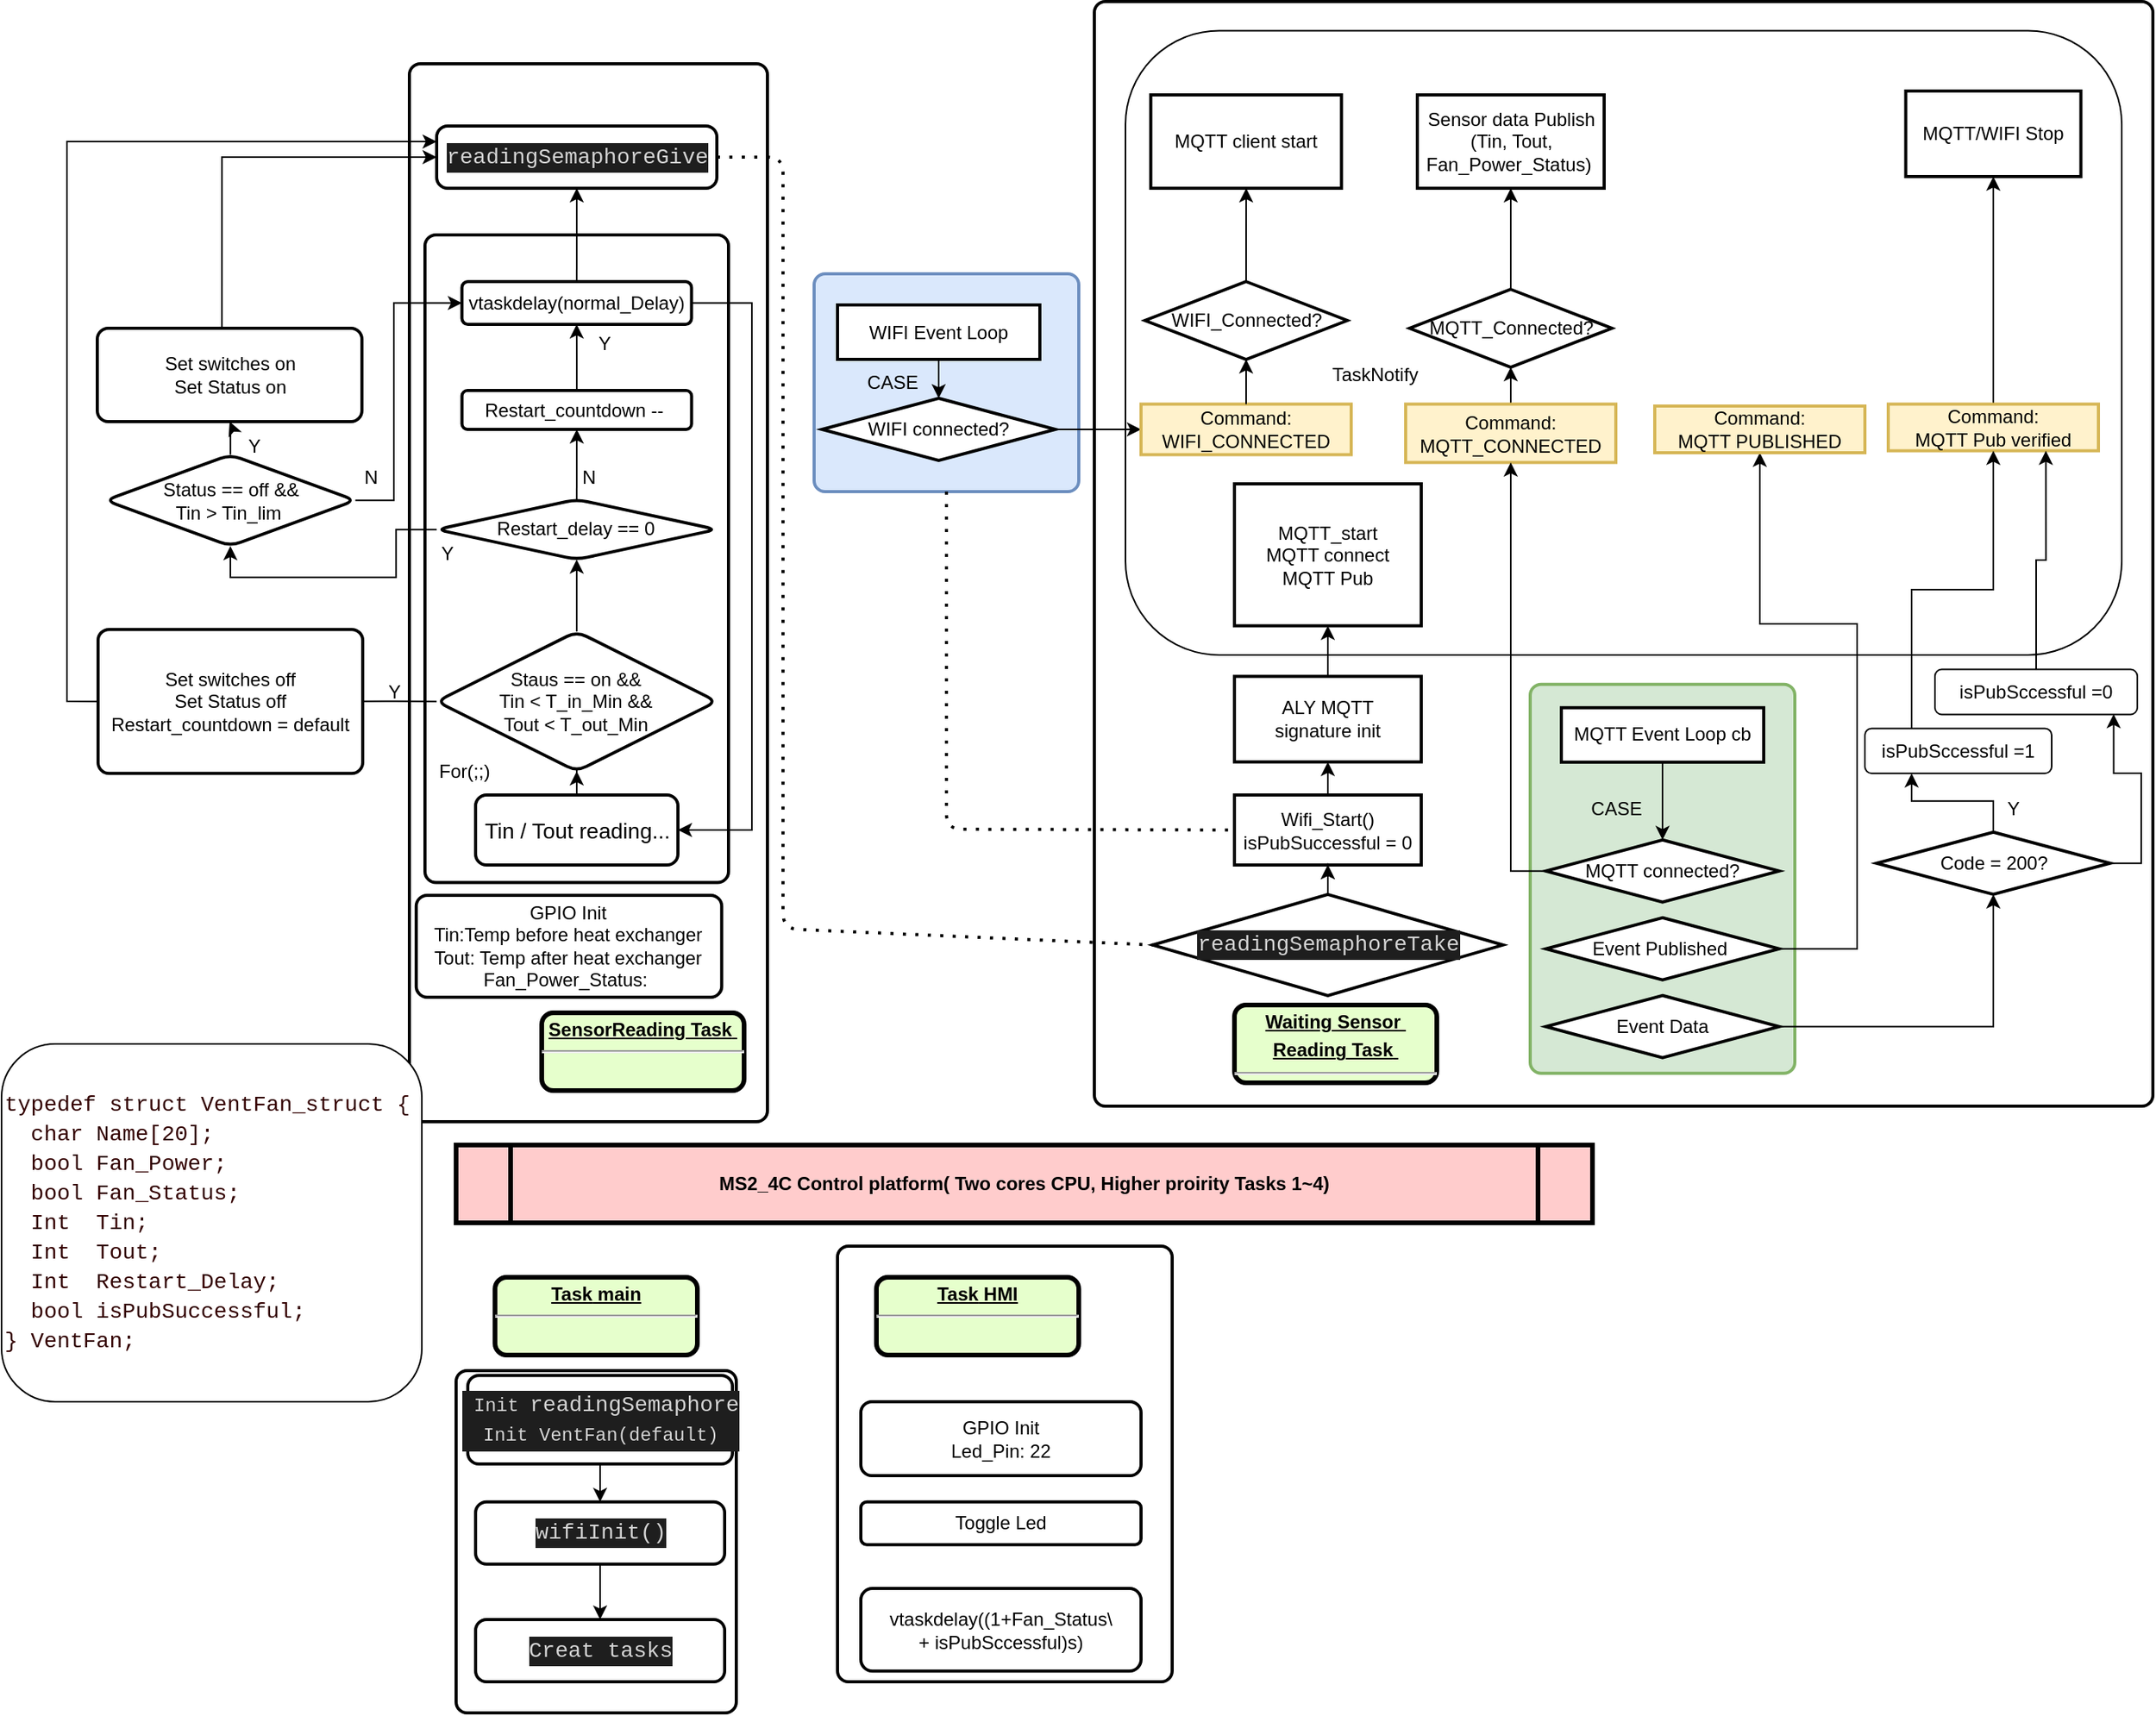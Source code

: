 <mxfile version="14.2.2" type="github"><diagram id="aIBNMCLB5vegAtX76ae7" name="Page-1"><mxGraphModel dx="1662" dy="794" grid="1" gridSize="10" guides="1" tooltips="1" connect="1" arrows="1" fold="1" page="1" pageScale="1" pageWidth="827" pageHeight="1169" math="0" shadow="0"><root><mxCell id="0"/><mxCell id="1" parent="0"/><mxCell id="qpSUApoE_brRs-mtpVLS-30" value="" style="rounded=1;whiteSpace=wrap;html=1;absoluteArcSize=1;arcSize=14;strokeWidth=2;" parent="1" vertex="1"><mxGeometry x="635" y="810" width="215" height="280" as="geometry"/></mxCell><mxCell id="1z75fBFgBHhC1uhvndQV-54" value="" style="rounded=1;whiteSpace=wrap;html=1;absoluteArcSize=1;arcSize=14;strokeWidth=2;" parent="1" vertex="1"><mxGeometry x="800" y="10" width="680" height="710" as="geometry"/></mxCell><mxCell id="Un01HnfKfebli6_bDrwn-19" value="" style="rounded=1;whiteSpace=wrap;html=1;" parent="1" vertex="1"><mxGeometry x="820" y="28.75" width="640" height="401.25" as="geometry"/></mxCell><mxCell id="1z75fBFgBHhC1uhvndQV-83" value="" style="rounded=1;whiteSpace=wrap;html=1;absoluteArcSize=1;arcSize=14;strokeWidth=2;" parent="1" vertex="1"><mxGeometry x="360" y="50" width="230" height="680" as="geometry"/></mxCell><mxCell id="Un01HnfKfebli6_bDrwn-9" value="" style="rounded=1;whiteSpace=wrap;html=1;absoluteArcSize=1;arcSize=14;strokeWidth=2;" parent="1" vertex="1"><mxGeometry x="370" y="160" width="195" height="416.25" as="geometry"/></mxCell><mxCell id="1z75fBFgBHhC1uhvndQV-82" value="" style="rounded=1;whiteSpace=wrap;html=1;absoluteArcSize=1;arcSize=14;strokeWidth=2;" parent="1" vertex="1"><mxGeometry x="390" y="890" width="180" height="220" as="geometry"/></mxCell><mxCell id="1z75fBFgBHhC1uhvndQV-52" value="" style="rounded=1;whiteSpace=wrap;html=1;absoluteArcSize=1;arcSize=14;strokeWidth=2;fillColor=#d5e8d4;strokeColor=#82b366;" parent="1" vertex="1"><mxGeometry x="1080" y="448.9" width="170" height="250" as="geometry"/></mxCell><mxCell id="1z75fBFgBHhC1uhvndQV-47" value="" style="rounded=1;whiteSpace=wrap;html=1;absoluteArcSize=1;arcSize=14;strokeWidth=2;fillColor=#dae8fc;strokeColor=#6c8ebf;" parent="1" vertex="1"><mxGeometry x="620" y="185" width="170" height="140" as="geometry"/></mxCell><mxCell id="1z75fBFgBHhC1uhvndQV-1" value="MS2_4C Control platform( Two cores CPU, Higher proirity Tasks 1~4)" style="shape=process;whiteSpace=wrap;align=center;verticalAlign=middle;size=0.048;fontStyle=1;strokeWidth=3;fillColor=#FFCCCC" parent="1" vertex="1"><mxGeometry x="390" y="745" width="730" height="50" as="geometry"/></mxCell><mxCell id="1z75fBFgBHhC1uhvndQV-2" value="&lt;p style=&quot;margin: 0px ; margin-top: 4px ; text-align: center ; text-decoration: underline&quot;&gt;&lt;strong&gt;&lt;strong&gt;Task&lt;/strong&gt;&amp;nbsp;main&lt;br&gt;&lt;/strong&gt;&lt;/p&gt;&lt;hr&gt;&lt;p style=&quot;margin: 0px ; margin-left: 8px&quot;&gt;&lt;br&gt;&lt;/p&gt;" style="verticalAlign=middle;align=center;overflow=fill;fontSize=12;fontFamily=Helvetica;html=1;rounded=1;fontStyle=1;strokeWidth=3;fillColor=#E6FFCC" parent="1" vertex="1"><mxGeometry x="415" y="830" width="130" height="50" as="geometry"/></mxCell><mxCell id="1z75fBFgBHhC1uhvndQV-80" value="" style="edgeStyle=orthogonalEdgeStyle;rounded=0;orthogonalLoop=1;jettySize=auto;html=1;" parent="1" source="1z75fBFgBHhC1uhvndQV-3" target="1z75fBFgBHhC1uhvndQV-4" edge="1"><mxGeometry relative="1" as="geometry"/></mxCell><mxCell id="1z75fBFgBHhC1uhvndQV-3" value="&lt;div style=&quot;color: rgb(212 , 212 , 212) ; background-color: rgb(30 , 30 , 30) ; font-family: &amp;#34;consolas&amp;#34; , &amp;#34;courier new&amp;#34; , monospace ; line-height: 19px&quot;&gt;&lt;font style=&quot;font-size: 12px&quot;&gt;&amp;nbsp;Init&amp;nbsp;&lt;/font&gt;&lt;span style=&quot;font-family: &amp;#34;consolas&amp;#34; , &amp;#34;courier new&amp;#34; , monospace ; font-size: 14px&quot;&gt;readingSemaphore&lt;/span&gt;&lt;/div&gt;&lt;div style=&quot;color: rgb(212 , 212 , 212) ; background-color: rgb(30 , 30 , 30) ; font-family: &amp;#34;consolas&amp;#34; , &amp;#34;courier new&amp;#34; , monospace ; line-height: 19px&quot;&gt;&lt;font style=&quot;font-size: 12px&quot;&gt;Init VentFan(default)&lt;/font&gt;&lt;/div&gt;" style="rounded=1;whiteSpace=wrap;html=1;absoluteArcSize=1;arcSize=14;strokeWidth=2;" parent="1" vertex="1"><mxGeometry x="397.51" y="893.13" width="170" height="56.87" as="geometry"/></mxCell><mxCell id="qpSUApoE_brRs-mtpVLS-2" value="" style="edgeStyle=orthogonalEdgeStyle;rounded=0;orthogonalLoop=1;jettySize=auto;html=1;" parent="1" source="1z75fBFgBHhC1uhvndQV-4" target="qpSUApoE_brRs-mtpVLS-1" edge="1"><mxGeometry relative="1" as="geometry"/></mxCell><mxCell id="1z75fBFgBHhC1uhvndQV-4" value="&lt;div style=&quot;color: rgb(212 , 212 , 212) ; background-color: rgb(30 , 30 , 30) ; font-family: &amp;#34;consolas&amp;#34; , &amp;#34;courier new&amp;#34; , monospace ; font-size: 14px ; line-height: 19px&quot;&gt;wifiInit()&lt;/div&gt;" style="rounded=1;whiteSpace=wrap;html=1;absoluteArcSize=1;arcSize=14;strokeWidth=2;" parent="1" vertex="1"><mxGeometry x="402.5" y="974.38" width="160" height="40" as="geometry"/></mxCell><mxCell id="qpSUApoE_brRs-mtpVLS-4" value="" style="edgeStyle=orthogonalEdgeStyle;rounded=0;orthogonalLoop=1;jettySize=auto;html=1;" parent="1" source="1z75fBFgBHhC1uhvndQV-5" target="qpSUApoE_brRs-mtpVLS-3" edge="1"><mxGeometry relative="1" as="geometry"/></mxCell><mxCell id="1z75fBFgBHhC1uhvndQV-5" value="&lt;font style=&quot;font-size: 14px&quot;&gt;Tin / Tout reading...&lt;/font&gt;" style="rounded=1;whiteSpace=wrap;html=1;absoluteArcSize=1;arcSize=14;strokeWidth=2;" parent="1" vertex="1"><mxGeometry x="402.5" y="520" width="130" height="45" as="geometry"/></mxCell><mxCell id="1z75fBFgBHhC1uhvndQV-7" value="&lt;p style=&quot;margin: 0px ; margin-top: 4px ; text-align: center ; text-decoration: underline&quot;&gt;&lt;strong&gt;&lt;strong&gt;SensorReading Task&lt;/strong&gt;&amp;nbsp;&lt;br&gt;&lt;/strong&gt;&lt;/p&gt;&lt;hr&gt;&lt;p style=&quot;margin: 0px ; margin-left: 8px&quot;&gt;&lt;br&gt;&lt;/p&gt;" style="verticalAlign=middle;align=center;overflow=fill;fontSize=12;fontFamily=Helvetica;html=1;rounded=1;fontStyle=1;strokeWidth=3;fillColor=#E6FFCC" parent="1" vertex="1"><mxGeometry x="445" y="660" width="130" height="50" as="geometry"/></mxCell><mxCell id="1z75fBFgBHhC1uhvndQV-8" value="&lt;div style=&quot;color: rgb(212 , 212 , 212) ; background-color: rgb(30 , 30 , 30) ; font-family: &amp;#34;consolas&amp;#34; , &amp;#34;courier new&amp;#34; , monospace ; font-size: 14px ; line-height: 19px&quot;&gt;&lt;div style=&quot;font-family: &amp;#34;consolas&amp;#34; , &amp;#34;courier new&amp;#34; , monospace ; line-height: 19px&quot;&gt;readingSemaphoreGive&lt;/div&gt;&lt;/div&gt;" style="rounded=1;whiteSpace=wrap;html=1;absoluteArcSize=1;arcSize=14;strokeWidth=2;" parent="1" vertex="1"><mxGeometry x="377.51" y="90" width="180" height="40" as="geometry"/></mxCell><mxCell id="1z75fBFgBHhC1uhvndQV-9" value="&lt;p style=&quot;margin: 0px ; margin-top: 4px ; text-align: center ; text-decoration: underline&quot;&gt;&lt;strong&gt;&lt;strong&gt;Waiting Sensor&amp;nbsp;&lt;/strong&gt;&lt;/strong&gt;&lt;/p&gt;&lt;p style=&quot;margin: 0px ; margin-top: 4px ; text-align: center ; text-decoration: underline&quot;&gt;&lt;strong&gt;&lt;strong&gt;Reading Task&lt;/strong&gt;&amp;nbsp;&lt;br&gt;&lt;/strong&gt;&lt;/p&gt;&lt;hr&gt;&lt;p style=&quot;margin: 0px ; margin-left: 8px&quot;&gt;&lt;br&gt;&lt;/p&gt;" style="verticalAlign=middle;align=center;overflow=fill;fontSize=12;fontFamily=Helvetica;html=1;rounded=1;fontStyle=1;strokeWidth=3;fillColor=#E6FFCC" parent="1" vertex="1"><mxGeometry x="890" y="655" width="130" height="50" as="geometry"/></mxCell><mxCell id="1z75fBFgBHhC1uhvndQV-12" value="" style="edgeStyle=orthogonalEdgeStyle;rounded=0;orthogonalLoop=1;jettySize=auto;html=1;" parent="1" source="1z75fBFgBHhC1uhvndQV-10" target="1z75fBFgBHhC1uhvndQV-11" edge="1"><mxGeometry relative="1" as="geometry"/></mxCell><mxCell id="1z75fBFgBHhC1uhvndQV-32" value="" style="edgeStyle=orthogonalEdgeStyle;rounded=0;orthogonalLoop=1;jettySize=auto;html=1;exitX=0.5;exitY=0;exitDx=0;exitDy=0;" parent="1" source="1z75fBFgBHhC1uhvndQV-15" target="1z75fBFgBHhC1uhvndQV-13" edge="1"><mxGeometry relative="1" as="geometry"/></mxCell><mxCell id="1z75fBFgBHhC1uhvndQV-10" value="&lt;div style=&quot;color: rgb(212 , 212 , 212) ; background-color: rgb(30 , 30 , 30) ; font-family: &amp;#34;consolas&amp;#34; , &amp;#34;courier new&amp;#34; , monospace ; font-size: 14px ; line-height: 19px&quot;&gt;readingSemaphoreTake&lt;/div&gt;" style="strokeWidth=2;html=1;shape=mxgraph.flowchart.decision;whiteSpace=wrap;" parent="1" vertex="1"><mxGeometry x="837.5" y="583.9" width="225" height="65" as="geometry"/></mxCell><mxCell id="1z75fBFgBHhC1uhvndQV-14" value="" style="edgeStyle=orthogonalEdgeStyle;rounded=0;orthogonalLoop=1;jettySize=auto;html=1;entryX=0.5;entryY=1;entryDx=0;entryDy=0;" parent="1" source="1z75fBFgBHhC1uhvndQV-11" target="1z75fBFgBHhC1uhvndQV-15" edge="1"><mxGeometry relative="1" as="geometry"/></mxCell><mxCell id="1z75fBFgBHhC1uhvndQV-18" value="" style="edgeStyle=orthogonalEdgeStyle;rounded=0;orthogonalLoop=1;jettySize=auto;html=1;exitX=1;exitY=0.5;exitDx=0;exitDy=0;" parent="1" source="1z75fBFgBHhC1uhvndQV-46" target="1z75fBFgBHhC1uhvndQV-17" edge="1"><mxGeometry relative="1" as="geometry"><Array as="points"><mxPoint x="775" y="285"/></Array></mxGeometry></mxCell><mxCell id="1z75fBFgBHhC1uhvndQV-13" value="MQTT_start&lt;br&gt;MQTT connect&lt;br&gt;MQTT Pub" style="whiteSpace=wrap;html=1;strokeWidth=2;" parent="1" vertex="1"><mxGeometry x="890" y="320" width="120" height="91.25" as="geometry"/></mxCell><mxCell id="1z75fBFgBHhC1uhvndQV-15" value="ALY MQTT &lt;br&gt;signature init" style="whiteSpace=wrap;html=1;strokeWidth=2;" parent="1" vertex="1"><mxGeometry x="890" y="443.75" width="120" height="55" as="geometry"/></mxCell><mxCell id="1z75fBFgBHhC1uhvndQV-61" value="" style="edgeStyle=orthogonalEdgeStyle;rounded=0;orthogonalLoop=1;jettySize=auto;html=1;" parent="1" source="1z75fBFgBHhC1uhvndQV-19" edge="1"><mxGeometry relative="1" as="geometry"><mxPoint x="897.5" y="202.5" as="targetPoint"/></mxGeometry></mxCell><mxCell id="1z75fBFgBHhC1uhvndQV-17" value="Command:&lt;br&gt;WIFI_CONNECTED" style="whiteSpace=wrap;html=1;strokeWidth=2;fillColor=#fff2cc;strokeColor=#d6b656;" parent="1" vertex="1"><mxGeometry x="830" y="268.75" width="135" height="32.5" as="geometry"/></mxCell><mxCell id="1z75fBFgBHhC1uhvndQV-22" value="" style="edgeStyle=orthogonalEdgeStyle;rounded=0;orthogonalLoop=1;jettySize=auto;html=1;" parent="1" source="1z75fBFgBHhC1uhvndQV-19" target="1z75fBFgBHhC1uhvndQV-21" edge="1"><mxGeometry relative="1" as="geometry"/></mxCell><mxCell id="1z75fBFgBHhC1uhvndQV-21" value="MQTT client start" style="whiteSpace=wrap;html=1;strokeWidth=2;" parent="1" vertex="1"><mxGeometry x="836.25" y="70" width="122.5" height="60" as="geometry"/></mxCell><mxCell id="1z75fBFgBHhC1uhvndQV-65" value="" style="edgeStyle=orthogonalEdgeStyle;rounded=0;orthogonalLoop=1;jettySize=auto;html=1;entryX=0.5;entryY=1;entryDx=0;entryDy=0;" parent="1" source="1z75fBFgBHhC1uhvndQV-23" target="1z75fBFgBHhC1uhvndQV-67" edge="1"><mxGeometry relative="1" as="geometry"/></mxCell><mxCell id="1z75fBFgBHhC1uhvndQV-23" value="Command:&lt;br&gt;MQTT_CONNECTED" style="whiteSpace=wrap;html=1;strokeWidth=2;fillColor=#fff2cc;strokeColor=#d6b656;" parent="1" vertex="1"><mxGeometry x="1000" y="268.75" width="135" height="37.5" as="geometry"/></mxCell><mxCell id="1z75fBFgBHhC1uhvndQV-30" value="" style="edgeStyle=orthogonalEdgeStyle;rounded=0;orthogonalLoop=1;jettySize=auto;html=1;" parent="1" source="1z75fBFgBHhC1uhvndQV-25" target="1z75fBFgBHhC1uhvndQV-29" edge="1"><mxGeometry relative="1" as="geometry"/></mxCell><mxCell id="1z75fBFgBHhC1uhvndQV-25" value="MQTT Event Loop cb" style="whiteSpace=wrap;html=1;strokeWidth=2;" parent="1" vertex="1"><mxGeometry x="1100" y="463.9" width="130" height="35" as="geometry"/></mxCell><mxCell id="1z75fBFgBHhC1uhvndQV-64" value="" style="edgeStyle=orthogonalEdgeStyle;rounded=0;orthogonalLoop=1;jettySize=auto;html=1;entryX=0.5;entryY=1;entryDx=0;entryDy=0;exitX=0;exitY=0.5;exitDx=0;exitDy=0;" parent="1" source="1z75fBFgBHhC1uhvndQV-29" target="1z75fBFgBHhC1uhvndQV-23" edge="1"><mxGeometry relative="1" as="geometry"><mxPoint x="1225.0" y="607.5" as="targetPoint"/></mxGeometry></mxCell><mxCell id="1z75fBFgBHhC1uhvndQV-29" value="MQTT connected?" style="rhombus;whiteSpace=wrap;html=1;strokeWidth=2;" parent="1" vertex="1"><mxGeometry x="1090" y="548.9" width="150" height="40" as="geometry"/></mxCell><mxCell id="1z75fBFgBHhC1uhvndQV-33" value="Y" style="text;html=1;align=center;verticalAlign=middle;resizable=0;points=[];autosize=1;" parent="1" vertex="1"><mxGeometry x="960" y="545" width="20" height="20" as="geometry"/></mxCell><mxCell id="1z75fBFgBHhC1uhvndQV-35" value="Sensor data Publish&lt;br&gt;(Tin, Tout,&lt;br&gt;Fan_Power_Status)&amp;nbsp;" style="whiteSpace=wrap;html=1;strokeWidth=2;" parent="1" vertex="1"><mxGeometry x="1007.5" y="70" width="120" height="60" as="geometry"/></mxCell><mxCell id="1z75fBFgBHhC1uhvndQV-66" value="" style="edgeStyle=orthogonalEdgeStyle;rounded=0;orthogonalLoop=1;jettySize=auto;html=1;entryX=0.5;entryY=1;entryDx=0;entryDy=0;exitX=1;exitY=0.5;exitDx=0;exitDy=0;" parent="1" source="1z75fBFgBHhC1uhvndQV-37" target="1z75fBFgBHhC1uhvndQV-43" edge="1"><mxGeometry relative="1" as="geometry"><mxPoint x="1270" y="707" as="targetPoint"/><Array as="points"><mxPoint x="1290" y="619"/><mxPoint x="1290" y="410"/><mxPoint x="1227" y="410"/></Array></mxGeometry></mxCell><mxCell id="1z75fBFgBHhC1uhvndQV-37" value="Event Published&amp;nbsp;" style="rhombus;whiteSpace=wrap;html=1;strokeWidth=2;" parent="1" vertex="1"><mxGeometry x="1090" y="598.9" width="150" height="40" as="geometry"/></mxCell><mxCell id="_MhRCm7ZclxY7VLbv7sL-2" value="" style="edgeStyle=orthogonalEdgeStyle;rounded=0;orthogonalLoop=1;jettySize=auto;html=1;entryX=0.5;entryY=1;entryDx=0;entryDy=0;" parent="1" source="1z75fBFgBHhC1uhvndQV-38" target="1z75fBFgBHhC1uhvndQV-39" edge="1"><mxGeometry relative="1" as="geometry"><mxPoint x="1335" y="668.9" as="targetPoint"/></mxGeometry></mxCell><mxCell id="1z75fBFgBHhC1uhvndQV-38" value="Event Data" style="rhombus;whiteSpace=wrap;html=1;strokeWidth=2;" parent="1" vertex="1"><mxGeometry x="1090" y="648.9" width="150" height="40" as="geometry"/></mxCell><mxCell id="_MhRCm7ZclxY7VLbv7sL-8" value="" style="edgeStyle=orthogonalEdgeStyle;rounded=0;orthogonalLoop=1;jettySize=auto;html=1;entryX=0.25;entryY=1;entryDx=0;entryDy=0;" parent="1" source="1z75fBFgBHhC1uhvndQV-39" target="_MhRCm7ZclxY7VLbv7sL-7" edge="1"><mxGeometry relative="1" as="geometry"/></mxCell><mxCell id="_MhRCm7ZclxY7VLbv7sL-11" value="" style="edgeStyle=orthogonalEdgeStyle;rounded=0;orthogonalLoop=1;jettySize=auto;html=1;entryX=0.883;entryY=0.993;entryDx=0;entryDy=0;entryPerimeter=0;exitX=1;exitY=0.5;exitDx=0;exitDy=0;" parent="1" source="1z75fBFgBHhC1uhvndQV-39" target="_MhRCm7ZclxY7VLbv7sL-9" edge="1"><mxGeometry relative="1" as="geometry"><mxPoint x="1547.5" y="563.9" as="targetPoint"/></mxGeometry></mxCell><mxCell id="1z75fBFgBHhC1uhvndQV-39" value="Code = 200?" style="rhombus;whiteSpace=wrap;html=1;strokeWidth=2;" parent="1" vertex="1"><mxGeometry x="1302.5" y="543.9" width="150" height="40" as="geometry"/></mxCell><mxCell id="1z75fBFgBHhC1uhvndQV-43" value="Command:&lt;br&gt;MQTT PUBLISHED" style="whiteSpace=wrap;html=1;strokeWidth=2;fillColor=#fff2cc;strokeColor=#d6b656;" parent="1" vertex="1"><mxGeometry x="1160" y="270" width="135" height="30" as="geometry"/></mxCell><mxCell id="1z75fBFgBHhC1uhvndQV-48" value="" style="edgeStyle=orthogonalEdgeStyle;rounded=0;orthogonalLoop=1;jettySize=auto;html=1;" parent="1" source="1z75fBFgBHhC1uhvndQV-45" target="1z75fBFgBHhC1uhvndQV-46" edge="1"><mxGeometry relative="1" as="geometry"/></mxCell><mxCell id="1z75fBFgBHhC1uhvndQV-45" value="WIFI Event Loop" style="whiteSpace=wrap;html=1;strokeWidth=2;" parent="1" vertex="1"><mxGeometry x="635" y="205" width="130" height="35" as="geometry"/></mxCell><mxCell id="1z75fBFgBHhC1uhvndQV-46" value="WIFI connected?" style="rhombus;whiteSpace=wrap;html=1;strokeWidth=2;" parent="1" vertex="1"><mxGeometry x="625" y="265" width="150" height="40" as="geometry"/></mxCell><mxCell id="1z75fBFgBHhC1uhvndQV-50" value="CASE" style="text;html=1;align=center;verticalAlign=middle;resizable=0;points=[];autosize=1;" parent="1" vertex="1"><mxGeometry x="645" y="245" width="50" height="20" as="geometry"/></mxCell><mxCell id="1z75fBFgBHhC1uhvndQV-51" value="CASE" style="text;html=1;align=center;verticalAlign=middle;resizable=0;points=[];autosize=1;" parent="1" vertex="1"><mxGeometry x="1110" y="518.9" width="50" height="20" as="geometry"/></mxCell><mxCell id="1z75fBFgBHhC1uhvndQV-55" value="TaskNotify" style="text;html=1;align=center;verticalAlign=middle;resizable=0;points=[];autosize=1;" parent="1" vertex="1"><mxGeometry x="945" y="240" width="70" height="20" as="geometry"/></mxCell><mxCell id="1z75fBFgBHhC1uhvndQV-68" value="" style="edgeStyle=orthogonalEdgeStyle;rounded=0;orthogonalLoop=1;jettySize=auto;html=1;" parent="1" source="1z75fBFgBHhC1uhvndQV-67" target="1z75fBFgBHhC1uhvndQV-35" edge="1"><mxGeometry relative="1" as="geometry"/></mxCell><mxCell id="1z75fBFgBHhC1uhvndQV-67" value="MQTT_Connected?" style="rhombus;whiteSpace=wrap;html=1;strokeWidth=2;" parent="1" vertex="1"><mxGeometry x="1002.5" y="195" width="130" height="50" as="geometry"/></mxCell><mxCell id="1z75fBFgBHhC1uhvndQV-74" style="edgeStyle=orthogonalEdgeStyle;rounded=0;orthogonalLoop=1;jettySize=auto;html=1;exitX=0.5;exitY=1;exitDx=0;exitDy=0;" parent="1" edge="1"><mxGeometry relative="1" as="geometry"><mxPoint x="1085" y="762.42" as="sourcePoint"/><mxPoint x="1085" y="762.42" as="targetPoint"/></mxGeometry></mxCell><mxCell id="qpSUApoE_brRs-mtpVLS-1" value="&lt;div style=&quot;color: rgb(212 , 212 , 212) ; background-color: rgb(30 , 30 , 30) ; font-family: &amp;#34;consolas&amp;#34; , &amp;#34;courier new&amp;#34; , monospace ; font-size: 14px ; line-height: 19px&quot;&gt;Creat tasks&lt;/div&gt;" style="rounded=1;whiteSpace=wrap;html=1;absoluteArcSize=1;arcSize=14;strokeWidth=2;" parent="1" vertex="1"><mxGeometry x="402.51" y="1050" width="160" height="40" as="geometry"/></mxCell><mxCell id="qpSUApoE_brRs-mtpVLS-3" value="Staus == on &amp;amp;&amp;amp;&lt;br&gt;Tin &amp;lt; T_in_Min &amp;amp;&amp;amp;&lt;br&gt;Tout &amp;lt; T_out_Min" style="rhombus;whiteSpace=wrap;html=1;rounded=1;strokeWidth=2;arcSize=14;" parent="1" vertex="1"><mxGeometry x="377.48" y="414.92" width="180" height="89.84" as="geometry"/></mxCell><mxCell id="qpSUApoE_brRs-mtpVLS-11" value="" style="edgeStyle=orthogonalEdgeStyle;rounded=0;orthogonalLoop=1;jettySize=auto;html=1;entryX=1;entryY=0.5;entryDx=0;entryDy=0;exitX=0;exitY=0.5;exitDx=0;exitDy=0;" parent="1" source="qpSUApoE_brRs-mtpVLS-3" edge="1"><mxGeometry relative="1" as="geometry"><mxPoint x="400.03" y="402.2" as="sourcePoint"/><mxPoint x="310" y="459.84" as="targetPoint"/></mxGeometry></mxCell><mxCell id="qpSUApoE_brRs-mtpVLS-13" value="" style="edgeStyle=orthogonalEdgeStyle;rounded=0;orthogonalLoop=1;jettySize=auto;html=1;exitX=0.5;exitY=0;exitDx=0;exitDy=0;entryX=0.5;entryY=1;entryDx=0;entryDy=0;" parent="1" source="Un01HnfKfebli6_bDrwn-10" target="1z75fBFgBHhC1uhvndQV-8" edge="1"><mxGeometry relative="1" as="geometry"><mxPoint x="467.5" y="380" as="sourcePoint"/><mxPoint x="466.5" y="284.38" as="targetPoint"/></mxGeometry></mxCell><mxCell id="qpSUApoE_brRs-mtpVLS-26" value="" style="edgeStyle=orthogonalEdgeStyle;rounded=0;orthogonalLoop=1;jettySize=auto;html=1;entryX=0;entryY=0.25;entryDx=0;entryDy=0;exitX=0;exitY=0.5;exitDx=0;exitDy=0;" parent="1" source="qpSUApoE_brRs-mtpVLS-12" target="1z75fBFgBHhC1uhvndQV-8" edge="1"><mxGeometry relative="1" as="geometry"><mxPoint x="70" y="170" as="targetPoint"/></mxGeometry></mxCell><mxCell id="qpSUApoE_brRs-mtpVLS-12" value="Set switches off&lt;br&gt;Set Status off&lt;br&gt;Restart_countdown = default" style="rounded=1;whiteSpace=wrap;html=1;absoluteArcSize=1;arcSize=14;strokeWidth=2;" parent="1" vertex="1"><mxGeometry x="160" y="413.59" width="170" height="92.5" as="geometry"/></mxCell><mxCell id="qpSUApoE_brRs-mtpVLS-15" value="Y" style="text;html=1;align=center;verticalAlign=middle;resizable=0;points=[];autosize=1;" parent="1" vertex="1"><mxGeometry x="475" y="220" width="20" height="20" as="geometry"/></mxCell><mxCell id="qpSUApoE_brRs-mtpVLS-16" value="Y" style="text;html=1;align=center;verticalAlign=middle;resizable=0;points=[];autosize=1;" parent="1" vertex="1"><mxGeometry x="373.77" y="355" width="20" height="20" as="geometry"/></mxCell><mxCell id="qpSUApoE_brRs-mtpVLS-17" value="Y" style="text;html=1;align=center;verticalAlign=middle;resizable=0;points=[];autosize=1;" parent="1" vertex="1"><mxGeometry x="340" y="443.75" width="20" height="20" as="geometry"/></mxCell><mxCell id="qpSUApoE_brRs-mtpVLS-18" value="GPIO Init&lt;br&gt;Tin:Temp before heat exchanger&lt;br&gt;Tout: Temp after heat exchanger&lt;br&gt;Fan_Power_Status:&amp;nbsp;" style="rounded=1;whiteSpace=wrap;html=1;absoluteArcSize=1;arcSize=14;strokeWidth=2;" parent="1" vertex="1"><mxGeometry x="364.38" y="584.5" width="196.25" height="65.5" as="geometry"/></mxCell><mxCell id="qpSUApoE_brRs-mtpVLS-22" value="" style="edgeStyle=orthogonalEdgeStyle;rounded=0;orthogonalLoop=1;jettySize=auto;html=1;entryX=0.5;entryY=1;entryDx=0;entryDy=0;" parent="1" source="qpSUApoE_brRs-mtpVLS-20" target="ufi4V1U7AW8aj_9xYBH5-3" edge="1"><mxGeometry relative="1" as="geometry"><mxPoint x="310" y="358.98" as="targetPoint"/></mxGeometry></mxCell><mxCell id="qpSUApoE_brRs-mtpVLS-20" value="Restart_delay == 0" style="rhombus;whiteSpace=wrap;html=1;rounded=1;strokeWidth=2;arcSize=14;" parent="1" vertex="1"><mxGeometry x="377.48" y="330" width="180" height="38.67" as="geometry"/></mxCell><mxCell id="qpSUApoE_brRs-mtpVLS-24" value="" style="edgeStyle=orthogonalEdgeStyle;rounded=0;orthogonalLoop=1;jettySize=auto;html=1;entryX=0;entryY=0.5;entryDx=0;entryDy=0;exitX=0.471;exitY=0;exitDx=0;exitDy=0;exitPerimeter=0;" parent="1" source="qpSUApoE_brRs-mtpVLS-21" target="1z75fBFgBHhC1uhvndQV-8" edge="1"><mxGeometry relative="1" as="geometry"><mxPoint x="225" y="202.5" as="targetPoint"/></mxGeometry></mxCell><mxCell id="qpSUApoE_brRs-mtpVLS-21" value="Set switches on&lt;br&gt;Set Status&amp;nbsp;on" style="rounded=1;whiteSpace=wrap;html=1;absoluteArcSize=1;arcSize=14;strokeWidth=2;" parent="1" vertex="1"><mxGeometry x="159.5" y="220" width="170" height="60" as="geometry"/></mxCell><mxCell id="qpSUApoE_brRs-mtpVLS-28" value="" style="edgeStyle=orthogonalEdgeStyle;rounded=0;orthogonalLoop=1;jettySize=auto;html=1;exitX=0.5;exitY=0;exitDx=0;exitDy=0;entryX=0.5;entryY=1;entryDx=0;entryDy=0;" parent="1" source="qpSUApoE_brRs-mtpVLS-3" target="qpSUApoE_brRs-mtpVLS-20" edge="1"><mxGeometry relative="1" as="geometry"><mxPoint x="477.5" y="390" as="sourcePoint"/><mxPoint x="476.5" y="294.38" as="targetPoint"/></mxGeometry></mxCell><mxCell id="qpSUApoE_brRs-mtpVLS-29" value="&lt;p style=&quot;margin: 0px ; margin-top: 4px ; text-align: center ; text-decoration: underline&quot;&gt;&lt;strong&gt;&lt;strong&gt;Task&lt;/strong&gt;&amp;nbsp;HMI&lt;br&gt;&lt;/strong&gt;&lt;/p&gt;&lt;hr&gt;&lt;p style=&quot;margin: 0px ; margin-left: 8px&quot;&gt;&lt;br&gt;&lt;/p&gt;" style="verticalAlign=middle;align=center;overflow=fill;fontSize=12;fontFamily=Helvetica;html=1;rounded=1;fontStyle=1;strokeWidth=3;fillColor=#E6FFCC" parent="1" vertex="1"><mxGeometry x="660" y="830" width="130" height="50" as="geometry"/></mxCell><mxCell id="qpSUApoE_brRs-mtpVLS-36" value="GPIO Init&lt;br&gt;Led_Pin: 22&lt;br&gt;" style="rounded=1;whiteSpace=wrap;html=1;absoluteArcSize=1;arcSize=14;strokeWidth=2;" parent="1" vertex="1"><mxGeometry x="650" y="910" width="180" height="47.5" as="geometry"/></mxCell><mxCell id="qpSUApoE_brRs-mtpVLS-43" value="Toggle Led" style="whiteSpace=wrap;html=1;rounded=1;strokeWidth=2;arcSize=14;" parent="1" vertex="1"><mxGeometry x="650" y="974.38" width="180" height="27.5" as="geometry"/></mxCell><mxCell id="qpSUApoE_brRs-mtpVLS-44" value="vtaskdelay((1+Fan_Status\&lt;br&gt;+ isPubSccessful)s)" style="whiteSpace=wrap;html=1;rounded=1;strokeWidth=2;arcSize=14;" parent="1" vertex="1"><mxGeometry x="650" y="1030" width="180" height="53.12" as="geometry"/></mxCell><mxCell id="pYE9BElWbnLyJK9MFPdy-1" value="&lt;div style=&quot;font-family: &amp;#34;consolas&amp;#34; , &amp;#34;courier new&amp;#34; , monospace ; font-size: 14px ; line-height: 19px&quot;&gt;&lt;div&gt;&lt;span style=&quot;background-color: rgb(255 , 255 , 255)&quot;&gt;&lt;font color=&quot;#330000&quot;&gt;typedef&amp;nbsp;struct&amp;nbsp;VentFan_struct&amp;nbsp;{&lt;/font&gt;&lt;/span&gt;&lt;/div&gt;&lt;div&gt;&lt;span style=&quot;background-color: rgb(255 , 255 , 255)&quot;&gt;&lt;font color=&quot;#330000&quot;&gt;&amp;nbsp;&amp;nbsp;char&amp;nbsp;Name[20];&lt;/font&gt;&lt;/span&gt;&lt;/div&gt;&lt;div&gt;&lt;span style=&quot;background-color: rgb(255 , 255 , 255)&quot;&gt;&lt;font color=&quot;#330000&quot;&gt;&amp;nbsp; bool&amp;nbsp;Fan_Power;&lt;/font&gt;&lt;/span&gt;&lt;/div&gt;&lt;div&gt;&lt;span style=&quot;background-color: rgb(255 , 255 , 255)&quot;&gt;&lt;font color=&quot;#330000&quot;&gt;&amp;nbsp; bool&amp;nbsp;Fan_Status;&lt;br&gt;&lt;/font&gt;&lt;/span&gt;&lt;/div&gt;&lt;div&gt;&lt;span style=&quot;background-color: rgb(255 , 255 , 255)&quot;&gt;&lt;font color=&quot;#330000&quot;&gt;&amp;nbsp; Int&amp;nbsp; Tin;&lt;/font&gt;&lt;/span&gt;&lt;/div&gt;&lt;div&gt;&lt;span style=&quot;background-color: rgb(255 , 255 , 255)&quot;&gt;&lt;font color=&quot;#330000&quot;&gt;&amp;nbsp;&amp;nbsp;Int&amp;nbsp; Tout;&lt;/font&gt;&lt;/span&gt;&lt;/div&gt;&lt;div&gt;&lt;span style=&quot;background-color: rgb(255 , 255 , 255)&quot;&gt;&lt;font color=&quot;#330000&quot;&gt;&amp;nbsp; Int&amp;nbsp; Restart_Delay;&lt;br&gt;&lt;/font&gt;&lt;/span&gt;&lt;/div&gt;&lt;div&gt;&lt;span style=&quot;background-color: rgb(255 , 255 , 255)&quot;&gt;&lt;font color=&quot;#330000&quot;&gt;&amp;nbsp; bool isPubSuccessful;&lt;/font&gt;&lt;/span&gt;&lt;/div&gt;&lt;div&gt;&lt;span style=&quot;background-color: rgb(255 , 255 , 255)&quot;&gt;&lt;font color=&quot;#330000&quot;&gt;} VentFan;&lt;/font&gt;&lt;/span&gt;&lt;/div&gt;&lt;/div&gt;" style="rounded=1;whiteSpace=wrap;html=1;align=left;" parent="1" vertex="1"><mxGeometry x="98" y="680" width="270" height="230" as="geometry"/></mxCell><mxCell id="1z75fBFgBHhC1uhvndQV-11" value="Wifi_Start()&lt;br&gt;isPubSuccessful = 0" style="whiteSpace=wrap;html=1;strokeWidth=2;" parent="1" vertex="1"><mxGeometry x="890" y="520" width="120" height="45" as="geometry"/></mxCell><mxCell id="Un01HnfKfebli6_bDrwn-1" value="" style="edgeStyle=orthogonalEdgeStyle;rounded=0;orthogonalLoop=1;jettySize=auto;html=1;" parent="1" source="1z75fBFgBHhC1uhvndQV-10" target="1z75fBFgBHhC1uhvndQV-11" edge="1"><mxGeometry relative="1" as="geometry"><mxPoint x="950" y="562.5" as="sourcePoint"/><mxPoint x="950" y="471.25" as="targetPoint"/></mxGeometry></mxCell><mxCell id="Un01HnfKfebli6_bDrwn-6" value="" style="endArrow=none;dashed=1;html=1;dashPattern=1 3;strokeWidth=2;exitX=1;exitY=0.5;exitDx=0;exitDy=0;entryX=0;entryY=0.5;entryDx=0;entryDy=0;entryPerimeter=0;" parent="1" source="1z75fBFgBHhC1uhvndQV-8" target="1z75fBFgBHhC1uhvndQV-10" edge="1"><mxGeometry width="50" height="50" relative="1" as="geometry"><mxPoint x="680" y="390" as="sourcePoint"/><mxPoint x="730" y="340" as="targetPoint"/><Array as="points"><mxPoint x="600" y="110"/><mxPoint x="600" y="606"/></Array></mxGeometry></mxCell><mxCell id="Un01HnfKfebli6_bDrwn-12" value="" style="edgeStyle=orthogonalEdgeStyle;rounded=0;orthogonalLoop=1;jettySize=auto;html=1;entryX=1;entryY=0.5;entryDx=0;entryDy=0;exitX=1;exitY=0.5;exitDx=0;exitDy=0;" parent="1" source="Un01HnfKfebli6_bDrwn-10" target="1z75fBFgBHhC1uhvndQV-5" edge="1"><mxGeometry relative="1" as="geometry"><mxPoint x="638.745" y="282.5" as="targetPoint"/><Array as="points"><mxPoint x="580" y="204"/><mxPoint x="580" y="543"/></Array></mxGeometry></mxCell><mxCell id="Un01HnfKfebli6_bDrwn-15" value="For(;;)" style="text;html=1;align=center;verticalAlign=middle;resizable=0;points=[];autosize=1;" parent="1" vertex="1"><mxGeometry x="370" y="495" width="50" height="20" as="geometry"/></mxCell><mxCell id="Un01HnfKfebli6_bDrwn-16" value="" style="endArrow=none;dashed=1;html=1;dashPattern=1 3;strokeWidth=2;exitX=0.5;exitY=1;exitDx=0;exitDy=0;entryX=0;entryY=0.5;entryDx=0;entryDy=0;" parent="1" source="1z75fBFgBHhC1uhvndQV-47" target="1z75fBFgBHhC1uhvndQV-11" edge="1"><mxGeometry width="50" height="50" relative="1" as="geometry"><mxPoint x="880" y="310" as="sourcePoint"/><mxPoint x="930" y="260" as="targetPoint"/><Array as="points"><mxPoint x="705" y="542"/></Array></mxGeometry></mxCell><mxCell id="1z75fBFgBHhC1uhvndQV-19" value="WIFI_Connected?" style="rhombus;whiteSpace=wrap;html=1;strokeWidth=2;" parent="1" vertex="1"><mxGeometry x="832.5" y="190" width="130" height="50" as="geometry"/></mxCell><mxCell id="Un01HnfKfebli6_bDrwn-21" value="" style="edgeStyle=orthogonalEdgeStyle;rounded=0;orthogonalLoop=1;jettySize=auto;html=1;" parent="1" source="1z75fBFgBHhC1uhvndQV-17" target="1z75fBFgBHhC1uhvndQV-19" edge="1"><mxGeometry relative="1" as="geometry"><mxPoint x="897.5" y="202.5" as="targetPoint"/><mxPoint x="897.5" y="268.75" as="sourcePoint"/></mxGeometry></mxCell><mxCell id="_MhRCm7ZclxY7VLbv7sL-15" value="" style="edgeStyle=orthogonalEdgeStyle;rounded=0;orthogonalLoop=1;jettySize=auto;html=1;entryX=0.5;entryY=1;entryDx=0;entryDy=0;" parent="1" source="Un01HnfKfebli6_bDrwn-22" target="Un01HnfKfebli6_bDrwn-24" edge="1"><mxGeometry relative="1" as="geometry"><mxPoint x="1377.5" y="203.75" as="targetPoint"/></mxGeometry></mxCell><mxCell id="Un01HnfKfebli6_bDrwn-22" value="Command:&lt;br&gt;MQTT Pub verified" style="whiteSpace=wrap;html=1;strokeWidth=2;fillColor=#fff2cc;strokeColor=#d6b656;" parent="1" vertex="1"><mxGeometry x="1310" y="268.75" width="135" height="30" as="geometry"/></mxCell><mxCell id="Un01HnfKfebli6_bDrwn-24" value="&lt;span&gt;MQTT/WIFI Stop&lt;/span&gt;" style="whiteSpace=wrap;html=1;strokeWidth=2;" parent="1" vertex="1"><mxGeometry x="1321.25" y="67.5" width="112.5" height="55" as="geometry"/></mxCell><mxCell id="Un01HnfKfebli6_bDrwn-10" value="vtaskdelay(normal_Delay)" style="whiteSpace=wrap;html=1;rounded=1;strokeWidth=2;arcSize=14;" parent="1" vertex="1"><mxGeometry x="393.74" y="190" width="147.49" height="27.5" as="geometry"/></mxCell><mxCell id="ufi4V1U7AW8aj_9xYBH5-1" value="" style="edgeStyle=orthogonalEdgeStyle;rounded=0;orthogonalLoop=1;jettySize=auto;html=1;exitX=0.5;exitY=0;exitDx=0;exitDy=0;entryX=0.5;entryY=1;entryDx=0;entryDy=0;" parent="1" source="qpSUApoE_brRs-mtpVLS-20" target="ufi4V1U7AW8aj_9xYBH5-2" edge="1"><mxGeometry relative="1" as="geometry"><mxPoint x="467.51" y="319.29" as="sourcePoint"/><mxPoint x="468" y="310" as="targetPoint"/></mxGeometry></mxCell><mxCell id="ufi4V1U7AW8aj_9xYBH5-9" value="" style="edgeStyle=orthogonalEdgeStyle;rounded=0;orthogonalLoop=1;jettySize=auto;html=1;" parent="1" source="ufi4V1U7AW8aj_9xYBH5-2" target="Un01HnfKfebli6_bDrwn-10" edge="1"><mxGeometry relative="1" as="geometry"/></mxCell><mxCell id="ufi4V1U7AW8aj_9xYBH5-2" value="Restart_countdown --&amp;nbsp;" style="whiteSpace=wrap;html=1;rounded=1;strokeWidth=2;arcSize=14;" parent="1" vertex="1"><mxGeometry x="393.77" y="260" width="147.49" height="25" as="geometry"/></mxCell><mxCell id="ufi4V1U7AW8aj_9xYBH5-4" value="" style="edgeStyle=orthogonalEdgeStyle;rounded=0;orthogonalLoop=1;jettySize=auto;html=1;" parent="1" source="ufi4V1U7AW8aj_9xYBH5-3" target="qpSUApoE_brRs-mtpVLS-21" edge="1"><mxGeometry relative="1" as="geometry"/></mxCell><mxCell id="ufi4V1U7AW8aj_9xYBH5-7" value="" style="edgeStyle=orthogonalEdgeStyle;rounded=0;orthogonalLoop=1;jettySize=auto;html=1;entryX=0;entryY=0.5;entryDx=0;entryDy=0;exitX=1;exitY=0.5;exitDx=0;exitDy=0;" parent="1" source="ufi4V1U7AW8aj_9xYBH5-3" target="Un01HnfKfebli6_bDrwn-10" edge="1"><mxGeometry relative="1" as="geometry"><Array as="points"><mxPoint x="350" y="331"/><mxPoint x="350" y="204"/></Array></mxGeometry></mxCell><mxCell id="ufi4V1U7AW8aj_9xYBH5-3" value="Status == off &amp;amp;&amp;amp;&lt;br&gt;Tin &amp;gt; Tin_lim&amp;nbsp;" style="rhombus;whiteSpace=wrap;html=1;rounded=1;strokeWidth=2;arcSize=14;" parent="1" vertex="1"><mxGeometry x="164.75" y="301.25" width="160.5" height="58.75" as="geometry"/></mxCell><mxCell id="ufi4V1U7AW8aj_9xYBH5-5" value="Y" style="text;html=1;align=center;verticalAlign=middle;resizable=0;points=[];autosize=1;" parent="1" vertex="1"><mxGeometry x="250" y="286.25" width="20" height="20" as="geometry"/></mxCell><mxCell id="ufi4V1U7AW8aj_9xYBH5-6" value="N" style="text;html=1;align=center;verticalAlign=middle;resizable=0;points=[];autosize=1;" parent="1" vertex="1"><mxGeometry x="465" y="306.25" width="20" height="20" as="geometry"/></mxCell><mxCell id="ufi4V1U7AW8aj_9xYBH5-8" value="N" style="text;html=1;align=center;verticalAlign=middle;resizable=0;points=[];autosize=1;" parent="1" vertex="1"><mxGeometry x="325.25" y="306.25" width="20" height="20" as="geometry"/></mxCell><mxCell id="_MhRCm7ZclxY7VLbv7sL-3" value="Y" style="text;html=1;align=center;verticalAlign=middle;resizable=0;points=[];autosize=1;" parent="1" vertex="1"><mxGeometry x="1380" y="518.9" width="20" height="20" as="geometry"/></mxCell><mxCell id="_MhRCm7ZclxY7VLbv7sL-7" value="isPubSccessful =1" style="rounded=1;whiteSpace=wrap;html=1;" parent="1" vertex="1"><mxGeometry x="1295" y="477.19" width="120" height="28.9" as="geometry"/></mxCell><mxCell id="_MhRCm7ZclxY7VLbv7sL-9" value="isPubSccessful =0" style="rounded=1;whiteSpace=wrap;html=1;" parent="1" vertex="1"><mxGeometry x="1340" y="439.3" width="130" height="28.9" as="geometry"/></mxCell><mxCell id="_MhRCm7ZclxY7VLbv7sL-12" value="" style="edgeStyle=orthogonalEdgeStyle;rounded=0;orthogonalLoop=1;jettySize=auto;html=1;entryX=0.5;entryY=1;entryDx=0;entryDy=0;exitX=0.25;exitY=0;exitDx=0;exitDy=0;" parent="1" source="_MhRCm7ZclxY7VLbv7sL-7" target="Un01HnfKfebli6_bDrwn-22" edge="1"><mxGeometry relative="1" as="geometry"><mxPoint x="1387.5" y="553.9" as="sourcePoint"/><mxPoint x="1335" y="516.09" as="targetPoint"/></mxGeometry></mxCell><mxCell id="_MhRCm7ZclxY7VLbv7sL-13" value="" style="edgeStyle=orthogonalEdgeStyle;rounded=0;orthogonalLoop=1;jettySize=auto;html=1;entryX=0.75;entryY=1;entryDx=0;entryDy=0;exitX=0.5;exitY=0;exitDx=0;exitDy=0;" parent="1" source="_MhRCm7ZclxY7VLbv7sL-9" target="Un01HnfKfebli6_bDrwn-22" edge="1"><mxGeometry relative="1" as="geometry"><mxPoint x="1397.5" y="563.9" as="sourcePoint"/><mxPoint x="1345" y="526.09" as="targetPoint"/></mxGeometry></mxCell></root></mxGraphModel></diagram></mxfile>